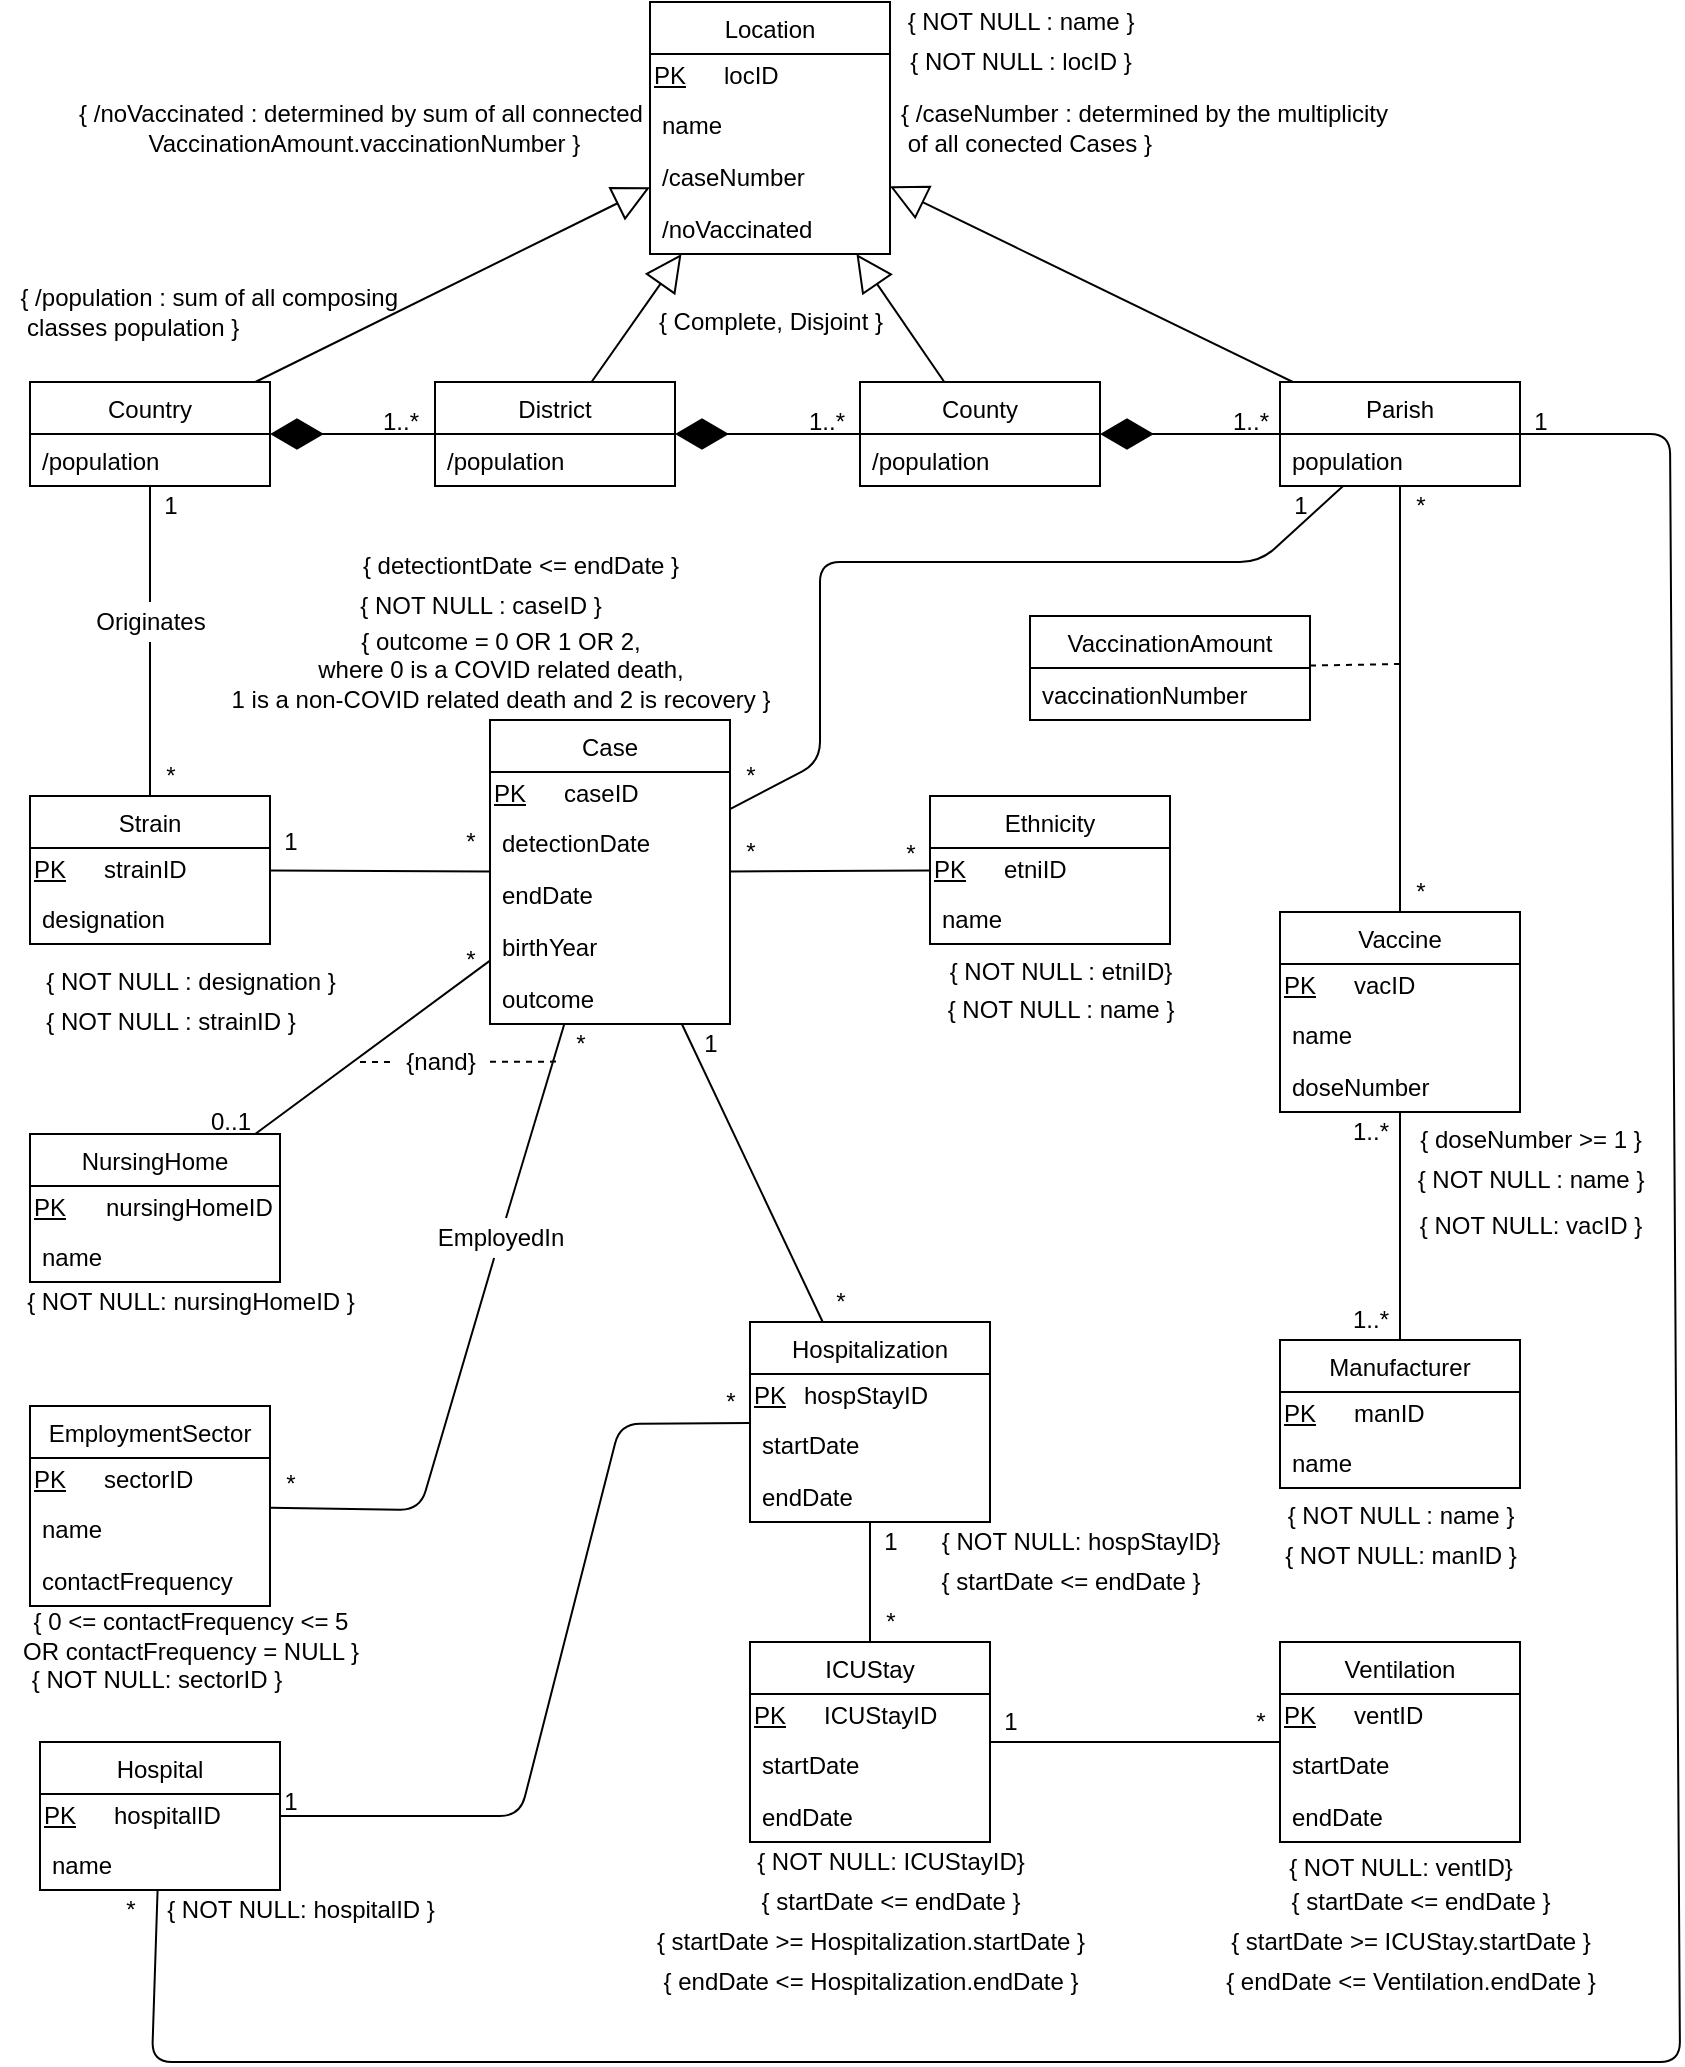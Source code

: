 <mxfile version="14.4.3" type="device"><diagram id="ArE_hG6OcxiL6eBVc3Qq" name="Page-1"><mxGraphModel dx="1278" dy="616" grid="1" gridSize="10" guides="1" tooltips="1" connect="1" arrows="1" fold="1" page="1" pageScale="1" pageWidth="850" pageHeight="1100" math="0" shadow="0"><root><mxCell id="0"/><mxCell id="1" parent="0"/><mxCell id="haIrwEQvAD5BHS1R-j0J-1" value="Country" style="swimlane;fontStyle=0;childLayout=stackLayout;horizontal=1;startSize=26;fillColor=none;horizontalStack=0;resizeParent=1;resizeParentMax=0;resizeLast=0;collapsible=1;marginBottom=0;" parent="1" vertex="1"><mxGeometry x="15" y="190" width="120" height="52" as="geometry"/></mxCell><mxCell id="Z5HH56lfAHXw-fmE1XDh-21" value="/population" style="text;strokeColor=none;fillColor=none;align=left;verticalAlign=top;spacingLeft=4;spacingRight=4;overflow=hidden;rotatable=0;points=[[0,0.5],[1,0.5]];portConstraint=eastwest;" parent="haIrwEQvAD5BHS1R-j0J-1" vertex="1"><mxGeometry y="26" width="120" height="26" as="geometry"/></mxCell><mxCell id="haIrwEQvAD5BHS1R-j0J-6" value="District" style="swimlane;fontStyle=0;childLayout=stackLayout;horizontal=1;startSize=26;fillColor=none;horizontalStack=0;resizeParent=1;resizeParentMax=0;resizeLast=0;collapsible=1;marginBottom=0;" parent="1" vertex="1"><mxGeometry x="217.5" y="190" width="120" height="52" as="geometry"/></mxCell><mxCell id="Z5HH56lfAHXw-fmE1XDh-94" value="/population" style="text;strokeColor=none;fillColor=none;align=left;verticalAlign=top;spacingLeft=4;spacingRight=4;overflow=hidden;rotatable=0;points=[[0,0.5],[1,0.5]];portConstraint=eastwest;" parent="haIrwEQvAD5BHS1R-j0J-6" vertex="1"><mxGeometry y="26" width="120" height="26" as="geometry"/></mxCell><mxCell id="haIrwEQvAD5BHS1R-j0J-10" value="County" style="swimlane;fontStyle=0;childLayout=stackLayout;horizontal=1;startSize=26;fillColor=none;horizontalStack=0;resizeParent=1;resizeParentMax=0;resizeLast=0;collapsible=1;marginBottom=0;" parent="1" vertex="1"><mxGeometry x="430" y="190" width="120" height="52" as="geometry"/></mxCell><mxCell id="Z5HH56lfAHXw-fmE1XDh-95" value="/population" style="text;strokeColor=none;fillColor=none;align=left;verticalAlign=top;spacingLeft=4;spacingRight=4;overflow=hidden;rotatable=0;points=[[0,0.5],[1,0.5]];portConstraint=eastwest;" parent="haIrwEQvAD5BHS1R-j0J-10" vertex="1"><mxGeometry y="26" width="120" height="26" as="geometry"/></mxCell><mxCell id="haIrwEQvAD5BHS1R-j0J-19" value="Parish" style="swimlane;fontStyle=0;childLayout=stackLayout;horizontal=1;startSize=26;fillColor=none;horizontalStack=0;resizeParent=1;resizeParentMax=0;resizeLast=0;collapsible=1;marginBottom=0;" parent="1" vertex="1"><mxGeometry x="640" y="190" width="120" height="52" as="geometry"/></mxCell><mxCell id="Z5HH56lfAHXw-fmE1XDh-96" value="population" style="text;strokeColor=none;fillColor=none;align=left;verticalAlign=top;spacingLeft=4;spacingRight=4;overflow=hidden;rotatable=0;points=[[0,0.5],[1,0.5]];portConstraint=eastwest;" parent="haIrwEQvAD5BHS1R-j0J-19" vertex="1"><mxGeometry y="26" width="120" height="26" as="geometry"/></mxCell><mxCell id="haIrwEQvAD5BHS1R-j0J-24" value="Case" style="swimlane;fontStyle=0;childLayout=stackLayout;horizontal=1;startSize=26;fillColor=none;horizontalStack=0;resizeParent=1;resizeParentMax=0;resizeLast=0;collapsible=1;marginBottom=0;" parent="1" vertex="1"><mxGeometry x="245" y="359" width="120" height="152" as="geometry"/></mxCell><mxCell id="flyogRt5hVjJlXZQ-3wZ-6" value="" style="shape=table;html=1;whiteSpace=wrap;startSize=0;container=1;collapsible=0;childLayout=tableLayout;arcSize=12;strokeColor=none;fillColor=none;" parent="haIrwEQvAD5BHS1R-j0J-24" vertex="1"><mxGeometry y="26" width="120" height="22" as="geometry"/></mxCell><mxCell id="flyogRt5hVjJlXZQ-3wZ-7" value="" style="shape=partialRectangle;html=1;whiteSpace=wrap;collapsible=0;dropTarget=0;pointerEvents=0;fillColor=none;top=0;left=0;bottom=0;right=0;points=[[0,0.5],[1,0.5]];portConstraint=eastwest;" parent="flyogRt5hVjJlXZQ-3wZ-6" vertex="1"><mxGeometry width="120" height="22" as="geometry"/></mxCell><mxCell id="flyogRt5hVjJlXZQ-3wZ-8" value="PK" style="shape=partialRectangle;html=1;whiteSpace=wrap;connectable=0;overflow=hidden;fillColor=none;top=0;left=0;bottom=0;right=0;fontStyle=4;labelPosition=center;verticalLabelPosition=middle;align=left;verticalAlign=middle;" parent="flyogRt5hVjJlXZQ-3wZ-7" vertex="1"><mxGeometry width="35" height="22" as="geometry"/></mxCell><mxCell id="flyogRt5hVjJlXZQ-3wZ-9" value="caseID" style="shape=partialRectangle;html=1;whiteSpace=wrap;connectable=0;overflow=hidden;fillColor=none;top=0;left=0;bottom=0;right=0;align=left;" parent="flyogRt5hVjJlXZQ-3wZ-7" vertex="1"><mxGeometry x="35" width="85" height="22" as="geometry"/></mxCell><mxCell id="d1-KubJJP377rrtbobxr-46" value="detectionDate" style="text;strokeColor=none;fillColor=none;align=left;verticalAlign=top;spacingLeft=4;spacingRight=4;overflow=hidden;rotatable=0;points=[[0,0.5],[1,0.5]];portConstraint=eastwest;" parent="haIrwEQvAD5BHS1R-j0J-24" vertex="1"><mxGeometry y="48" width="120" height="26" as="geometry"/></mxCell><mxCell id="d1-KubJJP377rrtbobxr-47" value="endDate" style="text;strokeColor=none;fillColor=none;align=left;verticalAlign=top;spacingLeft=4;spacingRight=4;overflow=hidden;rotatable=0;points=[[0,0.5],[1,0.5]];portConstraint=eastwest;" parent="haIrwEQvAD5BHS1R-j0J-24" vertex="1"><mxGeometry y="74" width="120" height="26" as="geometry"/></mxCell><mxCell id="d1-KubJJP377rrtbobxr-48" value="birthYear" style="text;strokeColor=none;fillColor=none;align=left;verticalAlign=top;spacingLeft=4;spacingRight=4;overflow=hidden;rotatable=0;points=[[0,0.5],[1,0.5]];portConstraint=eastwest;" parent="haIrwEQvAD5BHS1R-j0J-24" vertex="1"><mxGeometry y="100" width="120" height="26" as="geometry"/></mxCell><mxCell id="VV1hlr1z5pTT64Y4iUyv-1" value="outcome" style="text;strokeColor=none;fillColor=none;align=left;verticalAlign=top;spacingLeft=4;spacingRight=4;overflow=hidden;rotatable=0;points=[[0,0.5],[1,0.5]];portConstraint=eastwest;" parent="haIrwEQvAD5BHS1R-j0J-24" vertex="1"><mxGeometry y="126" width="120" height="26" as="geometry"/></mxCell><mxCell id="haIrwEQvAD5BHS1R-j0J-28" value="Vaccine" style="swimlane;fontStyle=0;childLayout=stackLayout;horizontal=1;startSize=26;fillColor=none;horizontalStack=0;resizeParent=1;resizeParentMax=0;resizeLast=0;collapsible=1;marginBottom=0;" parent="1" vertex="1"><mxGeometry x="640" y="455" width="120" height="100" as="geometry"/></mxCell><mxCell id="flyogRt5hVjJlXZQ-3wZ-22" value="" style="shape=table;html=1;whiteSpace=wrap;startSize=0;container=1;collapsible=0;childLayout=tableLayout;arcSize=12;strokeColor=none;fillColor=none;" parent="haIrwEQvAD5BHS1R-j0J-28" vertex="1"><mxGeometry y="26" width="120" height="22" as="geometry"/></mxCell><mxCell id="flyogRt5hVjJlXZQ-3wZ-23" value="" style="shape=partialRectangle;html=1;whiteSpace=wrap;collapsible=0;dropTarget=0;pointerEvents=0;fillColor=none;top=0;left=0;bottom=0;right=0;points=[[0,0.5],[1,0.5]];portConstraint=eastwest;" parent="flyogRt5hVjJlXZQ-3wZ-22" vertex="1"><mxGeometry width="120" height="22" as="geometry"/></mxCell><mxCell id="flyogRt5hVjJlXZQ-3wZ-24" value="PK" style="shape=partialRectangle;html=1;whiteSpace=wrap;connectable=0;overflow=hidden;fillColor=none;top=0;left=0;bottom=0;right=0;fontStyle=4;labelPosition=center;verticalLabelPosition=middle;align=left;verticalAlign=middle;" parent="flyogRt5hVjJlXZQ-3wZ-23" vertex="1"><mxGeometry width="35" height="22" as="geometry"/></mxCell><mxCell id="flyogRt5hVjJlXZQ-3wZ-25" value="vacID" style="shape=partialRectangle;html=1;whiteSpace=wrap;connectable=0;overflow=hidden;fillColor=none;top=0;left=0;bottom=0;right=0;align=left;" parent="flyogRt5hVjJlXZQ-3wZ-23" vertex="1"><mxGeometry x="35" width="85" height="22" as="geometry"/></mxCell><mxCell id="AAbHHUNatujZVMKrZZP0-58" value="name" style="text;strokeColor=none;fillColor=none;align=left;verticalAlign=top;spacingLeft=4;spacingRight=4;overflow=hidden;rotatable=0;points=[[0,0.5],[1,0.5]];portConstraint=eastwest;" parent="haIrwEQvAD5BHS1R-j0J-28" vertex="1"><mxGeometry y="48" width="120" height="26" as="geometry"/></mxCell><mxCell id="d1-KubJJP377rrtbobxr-63" value="doseNumber" style="text;strokeColor=none;fillColor=none;align=left;verticalAlign=top;spacingLeft=4;spacingRight=4;overflow=hidden;rotatable=0;points=[[0,0.5],[1,0.5]];portConstraint=eastwest;" parent="haIrwEQvAD5BHS1R-j0J-28" vertex="1"><mxGeometry y="74" width="120" height="26" as="geometry"/></mxCell><mxCell id="haIrwEQvAD5BHS1R-j0J-33" value="" style="endArrow=none;html=1;" parent="1" source="haIrwEQvAD5BHS1R-j0J-28" target="haIrwEQvAD5BHS1R-j0J-19" edge="1"><mxGeometry width="50" height="50" relative="1" as="geometry"><mxPoint x="750" y="350" as="sourcePoint"/><mxPoint x="330" y="350" as="targetPoint"/></mxGeometry></mxCell><mxCell id="haIrwEQvAD5BHS1R-j0J-35" value="Strain" style="swimlane;fontStyle=0;childLayout=stackLayout;horizontal=1;startSize=26;fillColor=none;horizontalStack=0;resizeParent=1;resizeParentMax=0;resizeLast=0;collapsible=1;marginBottom=0;" parent="1" vertex="1"><mxGeometry x="15" y="397" width="120" height="74" as="geometry"/></mxCell><mxCell id="flyogRt5hVjJlXZQ-3wZ-10" value="" style="shape=table;html=1;whiteSpace=wrap;startSize=0;container=1;collapsible=0;childLayout=tableLayout;arcSize=12;strokeColor=none;fillColor=none;" parent="haIrwEQvAD5BHS1R-j0J-35" vertex="1"><mxGeometry y="26" width="120" height="22" as="geometry"/></mxCell><mxCell id="flyogRt5hVjJlXZQ-3wZ-11" value="" style="shape=partialRectangle;html=1;whiteSpace=wrap;collapsible=0;dropTarget=0;pointerEvents=0;fillColor=none;top=0;left=0;bottom=0;right=0;points=[[0,0.5],[1,0.5]];portConstraint=eastwest;" parent="flyogRt5hVjJlXZQ-3wZ-10" vertex="1"><mxGeometry width="120" height="22" as="geometry"/></mxCell><mxCell id="flyogRt5hVjJlXZQ-3wZ-12" value="PK" style="shape=partialRectangle;html=1;whiteSpace=wrap;connectable=0;overflow=hidden;fillColor=none;top=0;left=0;bottom=0;right=0;fontStyle=4;labelPosition=center;verticalLabelPosition=middle;align=left;verticalAlign=middle;" parent="flyogRt5hVjJlXZQ-3wZ-11" vertex="1"><mxGeometry width="35" height="22" as="geometry"/></mxCell><mxCell id="flyogRt5hVjJlXZQ-3wZ-13" value="strainID" style="shape=partialRectangle;html=1;whiteSpace=wrap;connectable=0;overflow=hidden;fillColor=none;top=0;left=0;bottom=0;right=0;align=left;" parent="flyogRt5hVjJlXZQ-3wZ-11" vertex="1"><mxGeometry x="35" width="85" height="22" as="geometry"/></mxCell><mxCell id="d1-KubJJP377rrtbobxr-49" value="designation" style="text;strokeColor=none;fillColor=none;align=left;verticalAlign=top;spacingLeft=4;spacingRight=4;overflow=hidden;rotatable=0;points=[[0,0.5],[1,0.5]];portConstraint=eastwest;" parent="haIrwEQvAD5BHS1R-j0J-35" vertex="1"><mxGeometry y="48" width="120" height="26" as="geometry"/></mxCell><mxCell id="haIrwEQvAD5BHS1R-j0J-41" value="EmploymentSector" style="swimlane;fontStyle=0;childLayout=stackLayout;horizontal=1;startSize=26;fillColor=none;horizontalStack=0;resizeParent=1;resizeParentMax=0;resizeLast=0;collapsible=1;marginBottom=0;" parent="1" vertex="1"><mxGeometry x="15" y="702" width="120" height="100" as="geometry"/></mxCell><mxCell id="flyogRt5hVjJlXZQ-3wZ-42" value="" style="shape=table;html=1;whiteSpace=wrap;startSize=0;container=1;collapsible=0;childLayout=tableLayout;arcSize=12;strokeColor=none;fillColor=none;" parent="haIrwEQvAD5BHS1R-j0J-41" vertex="1"><mxGeometry y="26" width="120" height="22" as="geometry"/></mxCell><mxCell id="flyogRt5hVjJlXZQ-3wZ-43" value="" style="shape=partialRectangle;html=1;whiteSpace=wrap;collapsible=0;dropTarget=0;pointerEvents=0;fillColor=none;top=0;left=0;bottom=0;right=0;points=[[0,0.5],[1,0.5]];portConstraint=eastwest;" parent="flyogRt5hVjJlXZQ-3wZ-42" vertex="1"><mxGeometry width="120" height="22" as="geometry"/></mxCell><mxCell id="flyogRt5hVjJlXZQ-3wZ-44" value="PK" style="shape=partialRectangle;html=1;whiteSpace=wrap;connectable=0;overflow=hidden;fillColor=none;top=0;left=0;bottom=0;right=0;fontStyle=4;labelPosition=center;verticalLabelPosition=middle;align=left;verticalAlign=middle;" parent="flyogRt5hVjJlXZQ-3wZ-43" vertex="1"><mxGeometry width="35" height="22" as="geometry"/></mxCell><mxCell id="flyogRt5hVjJlXZQ-3wZ-45" value="sectorID" style="shape=partialRectangle;html=1;whiteSpace=wrap;connectable=0;overflow=hidden;fillColor=none;top=0;left=0;bottom=0;right=0;align=left;" parent="flyogRt5hVjJlXZQ-3wZ-43" vertex="1"><mxGeometry x="35" width="85" height="22" as="geometry"/></mxCell><mxCell id="haIrwEQvAD5BHS1R-j0J-42" value="name" style="text;strokeColor=none;fillColor=none;align=left;verticalAlign=top;spacingLeft=4;spacingRight=4;overflow=hidden;rotatable=0;points=[[0,0.5],[1,0.5]];portConstraint=eastwest;" parent="haIrwEQvAD5BHS1R-j0J-41" vertex="1"><mxGeometry y="48" width="120" height="26" as="geometry"/></mxCell><mxCell id="Z5HH56lfAHXw-fmE1XDh-40" value="contactFrequency" style="text;strokeColor=none;fillColor=none;align=left;verticalAlign=top;spacingLeft=4;spacingRight=4;overflow=hidden;rotatable=0;points=[[0,0.5],[1,0.5]];portConstraint=eastwest;" parent="haIrwEQvAD5BHS1R-j0J-41" vertex="1"><mxGeometry y="74" width="120" height="26" as="geometry"/></mxCell><mxCell id="haIrwEQvAD5BHS1R-j0J-51" value="Ethnicity" style="swimlane;fontStyle=0;childLayout=stackLayout;horizontal=1;startSize=26;fillColor=none;horizontalStack=0;resizeParent=1;resizeParentMax=0;resizeLast=0;collapsible=1;marginBottom=0;" parent="1" vertex="1"><mxGeometry x="465" y="397" width="120" height="74" as="geometry"/></mxCell><mxCell id="flyogRt5hVjJlXZQ-3wZ-18" value="" style="shape=table;html=1;whiteSpace=wrap;startSize=0;container=1;collapsible=0;childLayout=tableLayout;arcSize=12;strokeColor=none;fillColor=none;" parent="haIrwEQvAD5BHS1R-j0J-51" vertex="1"><mxGeometry y="26" width="120" height="22" as="geometry"/></mxCell><mxCell id="flyogRt5hVjJlXZQ-3wZ-19" value="" style="shape=partialRectangle;html=1;whiteSpace=wrap;collapsible=0;dropTarget=0;pointerEvents=0;fillColor=none;top=0;left=0;bottom=0;right=0;points=[[0,0.5],[1,0.5]];portConstraint=eastwest;" parent="flyogRt5hVjJlXZQ-3wZ-18" vertex="1"><mxGeometry width="120" height="22" as="geometry"/></mxCell><mxCell id="flyogRt5hVjJlXZQ-3wZ-20" value="PK" style="shape=partialRectangle;html=1;whiteSpace=wrap;connectable=0;overflow=hidden;fillColor=none;top=0;left=0;bottom=0;right=0;fontStyle=4;labelPosition=center;verticalLabelPosition=middle;align=left;verticalAlign=middle;" parent="flyogRt5hVjJlXZQ-3wZ-19" vertex="1"><mxGeometry width="35" height="22" as="geometry"/></mxCell><mxCell id="flyogRt5hVjJlXZQ-3wZ-21" value="etniID" style="shape=partialRectangle;html=1;whiteSpace=wrap;connectable=0;overflow=hidden;fillColor=none;top=0;left=0;bottom=0;right=0;align=left;" parent="flyogRt5hVjJlXZQ-3wZ-19" vertex="1"><mxGeometry x="35" width="85" height="22" as="geometry"/></mxCell><mxCell id="AAbHHUNatujZVMKrZZP0-54" value="name" style="text;strokeColor=none;fillColor=none;align=left;verticalAlign=top;spacingLeft=4;spacingRight=4;overflow=hidden;rotatable=0;points=[[0,0.5],[1,0.5]];portConstraint=eastwest;" parent="haIrwEQvAD5BHS1R-j0J-51" vertex="1"><mxGeometry y="48" width="120" height="26" as="geometry"/></mxCell><mxCell id="haIrwEQvAD5BHS1R-j0J-62" value="1..*" style="text;html=1;align=center;verticalAlign=middle;resizable=0;points=[];autosize=1;" parent="1" vertex="1"><mxGeometry x="185" y="200" width="30" height="20" as="geometry"/></mxCell><mxCell id="haIrwEQvAD5BHS1R-j0J-64" value="1..*" style="text;html=1;align=center;verticalAlign=middle;resizable=0;points=[];autosize=1;" parent="1" vertex="1"><mxGeometry x="397.5" y="200" width="30" height="20" as="geometry"/></mxCell><mxCell id="haIrwEQvAD5BHS1R-j0J-66" value="1..*" style="text;html=1;align=center;verticalAlign=middle;resizable=0;points=[];autosize=1;" parent="1" vertex="1"><mxGeometry x="610" y="200" width="30" height="20" as="geometry"/></mxCell><mxCell id="haIrwEQvAD5BHS1R-j0J-78" value="1..*" style="text;html=1;align=center;verticalAlign=middle;resizable=0;points=[];autosize=1;" parent="1" vertex="1"><mxGeometry x="670" y="555" width="30" height="20" as="geometry"/></mxCell><mxCell id="Z5HH56lfAHXw-fmE1XDh-14" value="" style="endArrow=none;html=1;" parent="1" source="Z5HH56lfAHXw-fmE1XDh-57" target="haIrwEQvAD5BHS1R-j0J-35" edge="1"><mxGeometry width="50" height="50" relative="1" as="geometry"><mxPoint x="525" y="470" as="sourcePoint"/><mxPoint x="575" y="420" as="targetPoint"/></mxGeometry></mxCell><mxCell id="Z5HH56lfAHXw-fmE1XDh-19" value="Location" style="swimlane;fontStyle=0;childLayout=stackLayout;horizontal=1;startSize=26;fillColor=none;horizontalStack=0;resizeParent=1;resizeParentMax=0;resizeLast=0;collapsible=1;marginBottom=0;" parent="1" vertex="1"><mxGeometry x="325" width="120" height="126" as="geometry"/></mxCell><mxCell id="flyogRt5hVjJlXZQ-3wZ-2" value="" style="shape=table;html=1;whiteSpace=wrap;startSize=0;container=1;collapsible=0;childLayout=tableLayout;arcSize=12;strokeColor=none;fillColor=none;" parent="Z5HH56lfAHXw-fmE1XDh-19" vertex="1"><mxGeometry y="26" width="120" height="22" as="geometry"/></mxCell><mxCell id="flyogRt5hVjJlXZQ-3wZ-3" value="" style="shape=partialRectangle;html=1;whiteSpace=wrap;collapsible=0;dropTarget=0;pointerEvents=0;fillColor=none;top=0;left=0;bottom=0;right=0;points=[[0,0.5],[1,0.5]];portConstraint=eastwest;" parent="flyogRt5hVjJlXZQ-3wZ-2" vertex="1"><mxGeometry width="120" height="22" as="geometry"/></mxCell><mxCell id="flyogRt5hVjJlXZQ-3wZ-4" value="PK" style="shape=partialRectangle;html=1;whiteSpace=wrap;connectable=0;overflow=hidden;fillColor=none;top=0;left=0;bottom=0;right=0;fontStyle=4;labelPosition=center;verticalLabelPosition=middle;align=left;verticalAlign=middle;" parent="flyogRt5hVjJlXZQ-3wZ-3" vertex="1"><mxGeometry width="35" height="22" as="geometry"/></mxCell><mxCell id="flyogRt5hVjJlXZQ-3wZ-5" value="locID" style="shape=partialRectangle;html=1;whiteSpace=wrap;connectable=0;overflow=hidden;fillColor=none;top=0;left=0;bottom=0;right=0;align=left;" parent="flyogRt5hVjJlXZQ-3wZ-3" vertex="1"><mxGeometry x="35" width="85" height="22" as="geometry"/></mxCell><mxCell id="d1-KubJJP377rrtbobxr-52" value="name" style="text;strokeColor=none;fillColor=none;align=left;verticalAlign=top;spacingLeft=4;spacingRight=4;overflow=hidden;rotatable=0;points=[[0,0.5],[1,0.5]];portConstraint=eastwest;" parent="Z5HH56lfAHXw-fmE1XDh-19" vertex="1"><mxGeometry y="48" width="120" height="26" as="geometry"/></mxCell><mxCell id="Z5HH56lfAHXw-fmE1XDh-22" value="/caseNumber" style="text;strokeColor=none;fillColor=none;align=left;verticalAlign=top;spacingLeft=4;spacingRight=4;overflow=hidden;rotatable=0;points=[[0,0.5],[1,0.5]];portConstraint=eastwest;" parent="Z5HH56lfAHXw-fmE1XDh-19" vertex="1"><mxGeometry y="74" width="120" height="26" as="geometry"/></mxCell><mxCell id="Z5HH56lfAHXw-fmE1XDh-23" value="/noVaccinated" style="text;strokeColor=none;fillColor=none;align=left;verticalAlign=top;spacingLeft=4;spacingRight=4;overflow=hidden;rotatable=0;points=[[0,0.5],[1,0.5]];portConstraint=eastwest;" parent="Z5HH56lfAHXw-fmE1XDh-19" vertex="1"><mxGeometry y="100" width="120" height="26" as="geometry"/></mxCell><mxCell id="Z5HH56lfAHXw-fmE1XDh-32" value="Manufacturer" style="swimlane;fontStyle=0;childLayout=stackLayout;horizontal=1;startSize=26;fillColor=none;horizontalStack=0;resizeParent=1;resizeParentMax=0;resizeLast=0;collapsible=1;marginBottom=0;" parent="1" vertex="1"><mxGeometry x="640" y="669" width="120" height="74" as="geometry"/></mxCell><mxCell id="flyogRt5hVjJlXZQ-3wZ-26" value="" style="shape=table;html=1;whiteSpace=wrap;startSize=0;container=1;collapsible=0;childLayout=tableLayout;arcSize=12;strokeColor=none;fillColor=none;" parent="Z5HH56lfAHXw-fmE1XDh-32" vertex="1"><mxGeometry y="26" width="120" height="22" as="geometry"/></mxCell><mxCell id="flyogRt5hVjJlXZQ-3wZ-27" value="" style="shape=partialRectangle;html=1;whiteSpace=wrap;collapsible=0;dropTarget=0;pointerEvents=0;fillColor=none;top=0;left=0;bottom=0;right=0;points=[[0,0.5],[1,0.5]];portConstraint=eastwest;" parent="flyogRt5hVjJlXZQ-3wZ-26" vertex="1"><mxGeometry width="120" height="22" as="geometry"/></mxCell><mxCell id="flyogRt5hVjJlXZQ-3wZ-28" value="PK" style="shape=partialRectangle;html=1;whiteSpace=wrap;connectable=0;overflow=hidden;fillColor=none;top=0;left=0;bottom=0;right=0;fontStyle=4;labelPosition=center;verticalLabelPosition=middle;align=left;verticalAlign=middle;" parent="flyogRt5hVjJlXZQ-3wZ-27" vertex="1"><mxGeometry width="35" height="22" as="geometry"/></mxCell><mxCell id="flyogRt5hVjJlXZQ-3wZ-29" value="manID" style="shape=partialRectangle;html=1;whiteSpace=wrap;connectable=0;overflow=hidden;fillColor=none;top=0;left=0;bottom=0;right=0;align=left;" parent="flyogRt5hVjJlXZQ-3wZ-27" vertex="1"><mxGeometry x="35" width="85" height="22" as="geometry"/></mxCell><mxCell id="AAbHHUNatujZVMKrZZP0-59" value="name" style="text;strokeColor=none;fillColor=none;align=left;verticalAlign=top;spacingLeft=4;spacingRight=4;overflow=hidden;rotatable=0;points=[[0,0.5],[1,0.5]];portConstraint=eastwest;" parent="Z5HH56lfAHXw-fmE1XDh-32" vertex="1"><mxGeometry y="48" width="120" height="26" as="geometry"/></mxCell><mxCell id="Z5HH56lfAHXw-fmE1XDh-36" value="" style="endArrow=none;html=1;" parent="1" source="Z5HH56lfAHXw-fmE1XDh-32" target="haIrwEQvAD5BHS1R-j0J-28" edge="1"><mxGeometry width="50" height="50" relative="1" as="geometry"><mxPoint x="430" y="751" as="sourcePoint"/><mxPoint x="480" y="701" as="targetPoint"/></mxGeometry></mxCell><mxCell id="Z5HH56lfAHXw-fmE1XDh-37" value="*" style="text;html=1;align=center;verticalAlign=middle;resizable=0;points=[];autosize=1;" parent="1" vertex="1"><mxGeometry x="135" y="731" width="20" height="20" as="geometry"/></mxCell><mxCell id="Z5HH56lfAHXw-fmE1XDh-38" value="1..*" style="text;html=1;align=center;verticalAlign=middle;resizable=0;points=[];autosize=1;" parent="1" vertex="1"><mxGeometry x="670" y="649" width="30" height="20" as="geometry"/></mxCell><mxCell id="Z5HH56lfAHXw-fmE1XDh-46" value="" style="endArrow=diamondThin;endFill=1;endSize=24;html=1;" parent="1" source="haIrwEQvAD5BHS1R-j0J-6" target="haIrwEQvAD5BHS1R-j0J-1" edge="1"><mxGeometry width="160" relative="1" as="geometry"><mxPoint x="630" y="350" as="sourcePoint"/><mxPoint x="790" y="350" as="targetPoint"/></mxGeometry></mxCell><mxCell id="Z5HH56lfAHXw-fmE1XDh-47" value="" style="endArrow=diamondThin;endFill=1;endSize=24;html=1;" parent="1" source="haIrwEQvAD5BHS1R-j0J-10" target="haIrwEQvAD5BHS1R-j0J-6" edge="1"><mxGeometry width="160" relative="1" as="geometry"><mxPoint x="630" y="350" as="sourcePoint"/><mxPoint x="790" y="350" as="targetPoint"/></mxGeometry></mxCell><mxCell id="Z5HH56lfAHXw-fmE1XDh-48" value="" style="endArrow=diamondThin;endFill=1;endSize=24;html=1;" parent="1" source="haIrwEQvAD5BHS1R-j0J-19" target="haIrwEQvAD5BHS1R-j0J-10" edge="1"><mxGeometry width="160" relative="1" as="geometry"><mxPoint x="630" y="350" as="sourcePoint"/><mxPoint x="790" y="350" as="targetPoint"/></mxGeometry></mxCell><mxCell id="Z5HH56lfAHXw-fmE1XDh-51" value="" style="endArrow=block;endSize=16;endFill=0;html=1;" parent="1" source="haIrwEQvAD5BHS1R-j0J-10" target="Z5HH56lfAHXw-fmE1XDh-19" edge="1"><mxGeometry width="160" relative="1" as="geometry"><mxPoint x="630" y="350" as="sourcePoint"/><mxPoint x="790" y="350" as="targetPoint"/></mxGeometry></mxCell><mxCell id="Z5HH56lfAHXw-fmE1XDh-52" value="" style="endArrow=block;endSize=16;endFill=0;html=1;" parent="1" source="haIrwEQvAD5BHS1R-j0J-19" target="Z5HH56lfAHXw-fmE1XDh-19" edge="1"><mxGeometry width="160" relative="1" as="geometry"><mxPoint x="630" y="350" as="sourcePoint"/><mxPoint x="790" y="350" as="targetPoint"/></mxGeometry></mxCell><mxCell id="Z5HH56lfAHXw-fmE1XDh-53" value="" style="endArrow=block;endSize=16;endFill=0;html=1;" parent="1" source="haIrwEQvAD5BHS1R-j0J-6" target="Z5HH56lfAHXw-fmE1XDh-19" edge="1"><mxGeometry width="160" relative="1" as="geometry"><mxPoint x="630" y="350" as="sourcePoint"/><mxPoint x="790" y="350" as="targetPoint"/></mxGeometry></mxCell><mxCell id="Z5HH56lfAHXw-fmE1XDh-54" value="1" style="text;html=1;align=center;verticalAlign=middle;resizable=0;points=[];autosize=1;" parent="1" vertex="1"><mxGeometry x="75" y="242" width="20" height="20" as="geometry"/></mxCell><mxCell id="Z5HH56lfAHXw-fmE1XDh-55" value="*" style="text;html=1;align=center;verticalAlign=middle;resizable=0;points=[];autosize=1;" parent="1" vertex="1"><mxGeometry x="75" y="377" width="20" height="20" as="geometry"/></mxCell><mxCell id="Z5HH56lfAHXw-fmE1XDh-57" value="Originates" style="text;html=1;align=center;verticalAlign=middle;resizable=0;points=[];autosize=1;" parent="1" vertex="1"><mxGeometry x="40" y="300" width="70" height="20" as="geometry"/></mxCell><mxCell id="Z5HH56lfAHXw-fmE1XDh-58" value="" style="endArrow=none;html=1;" parent="1" source="haIrwEQvAD5BHS1R-j0J-1" target="Z5HH56lfAHXw-fmE1XDh-57" edge="1"><mxGeometry width="50" height="50" relative="1" as="geometry"><mxPoint x="75" y="242" as="sourcePoint"/><mxPoint x="75" y="458" as="targetPoint"/></mxGeometry></mxCell><mxCell id="Z5HH56lfAHXw-fmE1XDh-65" value="" style="endArrow=none;html=1;" parent="1" source="haIrwEQvAD5BHS1R-j0J-35" target="haIrwEQvAD5BHS1R-j0J-24" edge="1"><mxGeometry width="50" height="50" relative="1" as="geometry"><mxPoint x="460" y="619" as="sourcePoint"/><mxPoint x="510" y="569" as="targetPoint"/></mxGeometry></mxCell><mxCell id="Z5HH56lfAHXw-fmE1XDh-66" value="1" style="text;html=1;align=center;verticalAlign=middle;resizable=0;points=[];autosize=1;" parent="1" vertex="1"><mxGeometry x="135" y="410" width="20" height="20" as="geometry"/></mxCell><mxCell id="Z5HH56lfAHXw-fmE1XDh-67" value="*" style="text;html=1;align=center;verticalAlign=middle;resizable=0;points=[];autosize=1;" parent="1" vertex="1"><mxGeometry x="225" y="410" width="20" height="20" as="geometry"/></mxCell><mxCell id="Z5HH56lfAHXw-fmE1XDh-69" value="*" style="text;html=1;align=center;verticalAlign=middle;resizable=0;points=[];autosize=1;" parent="1" vertex="1"><mxGeometry x="700" y="435" width="20" height="20" as="geometry"/></mxCell><mxCell id="Z5HH56lfAHXw-fmE1XDh-70" value="" style="endArrow=none;html=1;" parent="1" source="haIrwEQvAD5BHS1R-j0J-24" target="haIrwEQvAD5BHS1R-j0J-19" edge="1"><mxGeometry width="50" height="50" relative="1" as="geometry"><mxPoint x="370" y="470" as="sourcePoint"/><mxPoint x="570" y="310" as="targetPoint"/><Array as="points"><mxPoint x="410" y="380"/><mxPoint x="410" y="280"/><mxPoint x="630" y="280"/></Array></mxGeometry></mxCell><mxCell id="Z5HH56lfAHXw-fmE1XDh-71" value="*" style="text;html=1;align=center;verticalAlign=middle;resizable=0;points=[];autosize=1;" parent="1" vertex="1"><mxGeometry x="365" y="377" width="20" height="20" as="geometry"/></mxCell><mxCell id="Z5HH56lfAHXw-fmE1XDh-72" value="1" style="text;html=1;align=center;verticalAlign=middle;resizable=0;points=[];autosize=1;" parent="1" vertex="1"><mxGeometry x="640" y="242" width="20" height="20" as="geometry"/></mxCell><mxCell id="Z5HH56lfAHXw-fmE1XDh-73" value="" style="endArrow=none;html=1;" parent="1" source="Z5HH56lfAHXw-fmE1XDh-103" target="haIrwEQvAD5BHS1R-j0J-24" edge="1"><mxGeometry width="50" height="50" relative="1" as="geometry"><mxPoint x="300" y="540" as="sourcePoint"/><mxPoint x="350" y="490" as="targetPoint"/><Array as="points"/></mxGeometry></mxCell><mxCell id="Z5HH56lfAHXw-fmE1XDh-74" value="*" style="text;html=1;align=center;verticalAlign=middle;resizable=0;points=[];autosize=1;" parent="1" vertex="1"><mxGeometry x="280" y="511" width="20" height="20" as="geometry"/></mxCell><mxCell id="Z5HH56lfAHXw-fmE1XDh-76" value="*" style="text;html=1;align=center;verticalAlign=middle;resizable=0;points=[];autosize=1;" parent="1" vertex="1"><mxGeometry x="410" y="640" width="20" height="20" as="geometry"/></mxCell><mxCell id="Z5HH56lfAHXw-fmE1XDh-78" value="1" style="text;html=1;align=center;verticalAlign=middle;resizable=0;points=[];autosize=1;" parent="1" vertex="1"><mxGeometry x="345" y="511" width="20" height="20" as="geometry"/></mxCell><mxCell id="Z5HH56lfAHXw-fmE1XDh-79" value="Hospitalization" style="swimlane;fontStyle=0;childLayout=stackLayout;horizontal=1;startSize=26;fillColor=none;horizontalStack=0;resizeParent=1;resizeParentMax=0;resizeLast=0;collapsible=1;marginBottom=0;" parent="1" vertex="1"><mxGeometry x="375" y="660" width="120" height="100" as="geometry"/></mxCell><mxCell id="flyogRt5hVjJlXZQ-3wZ-34" value="" style="shape=table;html=1;whiteSpace=wrap;startSize=0;container=1;collapsible=0;childLayout=tableLayout;arcSize=12;strokeColor=none;fillColor=none;" parent="Z5HH56lfAHXw-fmE1XDh-79" vertex="1"><mxGeometry y="26" width="120" height="22" as="geometry"/></mxCell><mxCell id="flyogRt5hVjJlXZQ-3wZ-35" value="" style="shape=partialRectangle;html=1;whiteSpace=wrap;collapsible=0;dropTarget=0;pointerEvents=0;fillColor=none;top=0;left=0;bottom=0;right=0;points=[[0,0.5],[1,0.5]];portConstraint=eastwest;" parent="flyogRt5hVjJlXZQ-3wZ-34" vertex="1"><mxGeometry width="120" height="22" as="geometry"/></mxCell><mxCell id="flyogRt5hVjJlXZQ-3wZ-36" value="PK" style="shape=partialRectangle;html=1;whiteSpace=wrap;connectable=0;overflow=hidden;fillColor=none;top=0;left=0;bottom=0;right=0;fontStyle=4;labelPosition=center;verticalLabelPosition=middle;align=left;verticalAlign=middle;" parent="flyogRt5hVjJlXZQ-3wZ-35" vertex="1"><mxGeometry width="25" height="22" as="geometry"/></mxCell><mxCell id="flyogRt5hVjJlXZQ-3wZ-37" value="hospStayID" style="shape=partialRectangle;html=1;whiteSpace=wrap;connectable=0;overflow=hidden;fillColor=none;top=0;left=0;bottom=0;right=0;align=left;" parent="flyogRt5hVjJlXZQ-3wZ-35" vertex="1"><mxGeometry x="25" width="95" height="22" as="geometry"/></mxCell><mxCell id="AAbHHUNatujZVMKrZZP0-57" value="startDate" style="text;strokeColor=none;fillColor=none;align=left;verticalAlign=top;spacingLeft=4;spacingRight=4;overflow=hidden;rotatable=0;points=[[0,0.5],[1,0.5]];portConstraint=eastwest;" parent="Z5HH56lfAHXw-fmE1XDh-79" vertex="1"><mxGeometry y="48" width="120" height="26" as="geometry"/></mxCell><mxCell id="d1-KubJJP377rrtbobxr-24" value="endDate" style="text;strokeColor=none;fillColor=none;align=left;verticalAlign=top;spacingLeft=4;spacingRight=4;overflow=hidden;rotatable=0;points=[[0,0.5],[1,0.5]];portConstraint=eastwest;" parent="Z5HH56lfAHXw-fmE1XDh-79" vertex="1"><mxGeometry y="74" width="120" height="26" as="geometry"/></mxCell><mxCell id="Z5HH56lfAHXw-fmE1XDh-83" value="VaccinationAmount" style="swimlane;fontStyle=0;childLayout=stackLayout;horizontal=1;startSize=26;fillColor=none;horizontalStack=0;resizeParent=1;resizeParentMax=0;resizeLast=0;collapsible=1;marginBottom=0;" parent="1" vertex="1"><mxGeometry x="515" y="307" width="140" height="52" as="geometry"/></mxCell><mxCell id="Z5HH56lfAHXw-fmE1XDh-84" value="vaccinationNumber" style="text;strokeColor=none;fillColor=none;align=left;verticalAlign=top;spacingLeft=4;spacingRight=4;overflow=hidden;rotatable=0;points=[[0,0.5],[1,0.5]];portConstraint=eastwest;" parent="Z5HH56lfAHXw-fmE1XDh-83" vertex="1"><mxGeometry y="26" width="140" height="26" as="geometry"/></mxCell><mxCell id="Z5HH56lfAHXw-fmE1XDh-92" value="" style="endArrow=none;dashed=1;html=1;" parent="1" target="Z5HH56lfAHXw-fmE1XDh-83" edge="1"><mxGeometry width="50" height="50" relative="1" as="geometry"><mxPoint x="700" y="331" as="sourcePoint"/><mxPoint x="305" y="301" as="targetPoint"/></mxGeometry></mxCell><mxCell id="Z5HH56lfAHXw-fmE1XDh-97" value="*" style="text;html=1;align=center;verticalAlign=middle;resizable=0;points=[];autosize=1;" parent="1" vertex="1"><mxGeometry x="700" y="242" width="20" height="20" as="geometry"/></mxCell><mxCell id="Z5HH56lfAHXw-fmE1XDh-99" value="" style="endArrow=none;html=1;" parent="1" source="Z5HH56lfAHXw-fmE1XDh-79" target="haIrwEQvAD5BHS1R-j0J-24" edge="1"><mxGeometry width="50" height="50" relative="1" as="geometry"><mxPoint x="300" y="680" as="sourcePoint"/><mxPoint x="350" y="630" as="targetPoint"/></mxGeometry></mxCell><mxCell id="d1-KubJJP377rrtbobxr-1" value="{ 0 &amp;lt;= contactFrequency &amp;lt;= 5 &lt;br&gt;OR contactFrequency = NULL }" style="text;html=1;align=center;verticalAlign=middle;resizable=0;points=[];autosize=1;" parent="1" vertex="1"><mxGeometry x="5" y="802" width="180" height="30" as="geometry"/></mxCell><mxCell id="d1-KubJJP377rrtbobxr-2" value="" style="endArrow=none;html=1;" parent="1" source="haIrwEQvAD5BHS1R-j0J-51" target="haIrwEQvAD5BHS1R-j0J-24" edge="1"><mxGeometry width="50" height="50" relative="1" as="geometry"><mxPoint x="415" y="369" as="sourcePoint"/><mxPoint x="465" y="319" as="targetPoint"/></mxGeometry></mxCell><mxCell id="d1-KubJJP377rrtbobxr-10" value="{ outcome = 0 OR 1 OR 2, &lt;br&gt;where 0 is a COVID related death,&lt;br&gt;1 is a non-COVID related death and 2 is recovery }" style="text;html=1;align=center;verticalAlign=middle;resizable=0;points=[];autosize=1;" parent="1" vertex="1"><mxGeometry x="105" y="309" width="290" height="50" as="geometry"/></mxCell><mxCell id="d1-KubJJP377rrtbobxr-12" value="" style="endArrow=block;endSize=16;endFill=0;html=1;" parent="1" source="haIrwEQvAD5BHS1R-j0J-1" target="Z5HH56lfAHXw-fmE1XDh-19" edge="1"><mxGeometry width="160" relative="1" as="geometry"><mxPoint x="355" y="270" as="sourcePoint"/><mxPoint x="515" y="270" as="targetPoint"/></mxGeometry></mxCell><mxCell id="d1-KubJJP377rrtbobxr-16" value="ICUStay" style="swimlane;fontStyle=0;childLayout=stackLayout;horizontal=1;startSize=26;fillColor=none;horizontalStack=0;resizeParent=1;resizeParentMax=0;resizeLast=0;collapsible=1;marginBottom=0;" parent="1" vertex="1"><mxGeometry x="375" y="820" width="120" height="100" as="geometry"/></mxCell><mxCell id="flyogRt5hVjJlXZQ-3wZ-50" value="" style="shape=table;html=1;whiteSpace=wrap;startSize=0;container=1;collapsible=0;childLayout=tableLayout;arcSize=12;strokeColor=none;fillColor=none;" parent="d1-KubJJP377rrtbobxr-16" vertex="1"><mxGeometry y="26" width="120" height="22" as="geometry"/></mxCell><mxCell id="flyogRt5hVjJlXZQ-3wZ-51" value="" style="shape=partialRectangle;html=1;whiteSpace=wrap;collapsible=0;dropTarget=0;pointerEvents=0;fillColor=none;top=0;left=0;bottom=0;right=0;points=[[0,0.5],[1,0.5]];portConstraint=eastwest;" parent="flyogRt5hVjJlXZQ-3wZ-50" vertex="1"><mxGeometry width="120" height="22" as="geometry"/></mxCell><mxCell id="flyogRt5hVjJlXZQ-3wZ-52" value="PK" style="shape=partialRectangle;html=1;whiteSpace=wrap;connectable=0;overflow=hidden;fillColor=none;top=0;left=0;bottom=0;right=0;fontStyle=4;labelPosition=center;verticalLabelPosition=middle;align=left;verticalAlign=middle;" parent="flyogRt5hVjJlXZQ-3wZ-51" vertex="1"><mxGeometry width="35" height="22" as="geometry"/></mxCell><mxCell id="flyogRt5hVjJlXZQ-3wZ-53" value="ICUStayID" style="shape=partialRectangle;html=1;whiteSpace=wrap;connectable=0;overflow=hidden;fillColor=none;top=0;left=0;bottom=0;right=0;align=left;" parent="flyogRt5hVjJlXZQ-3wZ-51" vertex="1"><mxGeometry x="35" width="85" height="22" as="geometry"/></mxCell><mxCell id="AAbHHUNatujZVMKrZZP0-60" value="startDate" style="text;strokeColor=none;fillColor=none;align=left;verticalAlign=top;spacingLeft=4;spacingRight=4;overflow=hidden;rotatable=0;points=[[0,0.5],[1,0.5]];portConstraint=eastwest;" parent="d1-KubJJP377rrtbobxr-16" vertex="1"><mxGeometry y="48" width="120" height="26" as="geometry"/></mxCell><mxCell id="d1-KubJJP377rrtbobxr-34" value="endDate" style="text;strokeColor=none;fillColor=none;align=left;verticalAlign=top;spacingLeft=4;spacingRight=4;overflow=hidden;rotatable=0;points=[[0,0.5],[1,0.5]];portConstraint=eastwest;" parent="d1-KubJJP377rrtbobxr-16" vertex="1"><mxGeometry y="74" width="120" height="26" as="geometry"/></mxCell><mxCell id="d1-KubJJP377rrtbobxr-26" value="Ventilation" style="swimlane;fontStyle=0;childLayout=stackLayout;horizontal=1;startSize=26;fillColor=none;horizontalStack=0;resizeParent=1;resizeParentMax=0;resizeLast=0;collapsible=1;marginBottom=0;" parent="1" vertex="1"><mxGeometry x="640" y="820" width="120" height="100" as="geometry"/></mxCell><mxCell id="flyogRt5hVjJlXZQ-3wZ-54" value="" style="shape=table;html=1;whiteSpace=wrap;startSize=0;container=1;collapsible=0;childLayout=tableLayout;arcSize=12;strokeColor=none;fillColor=none;" parent="d1-KubJJP377rrtbobxr-26" vertex="1"><mxGeometry y="26" width="120" height="22" as="geometry"/></mxCell><mxCell id="flyogRt5hVjJlXZQ-3wZ-55" value="" style="shape=partialRectangle;html=1;whiteSpace=wrap;collapsible=0;dropTarget=0;pointerEvents=0;fillColor=none;top=0;left=0;bottom=0;right=0;points=[[0,0.5],[1,0.5]];portConstraint=eastwest;" parent="flyogRt5hVjJlXZQ-3wZ-54" vertex="1"><mxGeometry width="120" height="22" as="geometry"/></mxCell><mxCell id="flyogRt5hVjJlXZQ-3wZ-56" value="PK" style="shape=partialRectangle;html=1;whiteSpace=wrap;connectable=0;overflow=hidden;fillColor=none;top=0;left=0;bottom=0;right=0;fontStyle=4;labelPosition=center;verticalLabelPosition=middle;align=left;verticalAlign=middle;" parent="flyogRt5hVjJlXZQ-3wZ-55" vertex="1"><mxGeometry width="35" height="22" as="geometry"/></mxCell><mxCell id="flyogRt5hVjJlXZQ-3wZ-57" value="ventID" style="shape=partialRectangle;html=1;whiteSpace=wrap;connectable=0;overflow=hidden;fillColor=none;top=0;left=0;bottom=0;right=0;align=left;" parent="flyogRt5hVjJlXZQ-3wZ-55" vertex="1"><mxGeometry x="35" width="85" height="22" as="geometry"/></mxCell><mxCell id="d1-KubJJP377rrtbobxr-27" value="startDate" style="text;strokeColor=none;fillColor=none;align=left;verticalAlign=top;spacingLeft=4;spacingRight=4;overflow=hidden;rotatable=0;points=[[0,0.5],[1,0.5]];portConstraint=eastwest;" parent="d1-KubJJP377rrtbobxr-26" vertex="1"><mxGeometry y="48" width="120" height="26" as="geometry"/></mxCell><mxCell id="d1-KubJJP377rrtbobxr-28" value="endDate" style="text;strokeColor=none;fillColor=none;align=left;verticalAlign=top;spacingLeft=4;spacingRight=4;overflow=hidden;rotatable=0;points=[[0,0.5],[1,0.5]];portConstraint=eastwest;" parent="d1-KubJJP377rrtbobxr-26" vertex="1"><mxGeometry y="74" width="120" height="26" as="geometry"/></mxCell><mxCell id="d1-KubJJP377rrtbobxr-31" value="" style="endArrow=none;html=1;" parent="1" source="d1-KubJJP377rrtbobxr-16" target="d1-KubJJP377rrtbobxr-26" edge="1"><mxGeometry width="50" height="50" relative="1" as="geometry"><mxPoint x="598.75" y="699" as="sourcePoint"/><mxPoint x="648.75" y="649" as="targetPoint"/></mxGeometry></mxCell><mxCell id="d1-KubJJP377rrtbobxr-35" value="1" style="text;html=1;align=center;verticalAlign=middle;resizable=0;points=[];autosize=1;" parent="1" vertex="1"><mxGeometry x="435" y="760" width="20" height="20" as="geometry"/></mxCell><mxCell id="d1-KubJJP377rrtbobxr-36" value="*" style="text;html=1;align=center;verticalAlign=middle;resizable=0;points=[];autosize=1;" parent="1" vertex="1"><mxGeometry x="435" y="800" width="20" height="20" as="geometry"/></mxCell><mxCell id="d1-KubJJP377rrtbobxr-37" value="1" style="text;html=1;align=center;verticalAlign=middle;resizable=0;points=[];autosize=1;" parent="1" vertex="1"><mxGeometry x="495" y="850" width="20" height="20" as="geometry"/></mxCell><mxCell id="d1-KubJJP377rrtbobxr-38" value="*" style="text;html=1;align=center;verticalAlign=middle;resizable=0;points=[];autosize=1;" parent="1" vertex="1"><mxGeometry x="620" y="850" width="20" height="20" as="geometry"/></mxCell><mxCell id="d1-KubJJP377rrtbobxr-39" value="{ startDate &amp;lt;= endDate }" style="text;html=1;align=center;verticalAlign=middle;resizable=0;points=[];autosize=1;" parent="1" vertex="1"><mxGeometry x="465" y="780" width="140" height="20" as="geometry"/></mxCell><mxCell id="d1-KubJJP377rrtbobxr-40" value="{ startDate &amp;lt;= endDate }" style="text;html=1;align=center;verticalAlign=middle;resizable=0;points=[];autosize=1;" parent="1" vertex="1"><mxGeometry x="375" y="940" width="140" height="20" as="geometry"/></mxCell><mxCell id="d1-KubJJP377rrtbobxr-41" value="{ startDate &amp;lt;= endDate }" style="text;html=1;align=center;verticalAlign=middle;resizable=0;points=[];autosize=1;" parent="1" vertex="1"><mxGeometry x="640" y="940" width="140" height="20" as="geometry"/></mxCell><mxCell id="d1-KubJJP377rrtbobxr-43" value="&lt;div align=&quot;left&quot;&gt;{ NOT NULL : name }&lt;br&gt;&lt;/div&gt;" style="text;html=1;align=center;verticalAlign=middle;resizable=0;points=[];autosize=1;" parent="1" vertex="1"><mxGeometry x="445" width="130" height="20" as="geometry"/></mxCell><mxCell id="d1-KubJJP377rrtbobxr-45" value="&lt;div align=&quot;left&quot;&gt;{ NOT NULL : designation }&lt;br&gt;&lt;/div&gt;" style="text;html=1;align=center;verticalAlign=middle;resizable=0;points=[];autosize=1;" parent="1" vertex="1"><mxGeometry x="15" y="480" width="160" height="20" as="geometry"/></mxCell><mxCell id="d1-KubJJP377rrtbobxr-50" value="*" style="text;html=1;align=center;verticalAlign=middle;resizable=0;points=[];autosize=1;" parent="1" vertex="1"><mxGeometry x="445" y="416" width="20" height="20" as="geometry"/></mxCell><mxCell id="d1-KubJJP377rrtbobxr-51" value="*" style="text;html=1;align=center;verticalAlign=middle;resizable=0;points=[];autosize=1;" parent="1" vertex="1"><mxGeometry x="365" y="415" width="20" height="20" as="geometry"/></mxCell><mxCell id="d1-KubJJP377rrtbobxr-57" value="&lt;div align=&quot;left&quot;&gt;{ NOT NULL : locID }&lt;br&gt;&lt;/div&gt;" style="text;html=1;align=center;verticalAlign=middle;resizable=0;points=[];autosize=1;" parent="1" vertex="1"><mxGeometry x="450" y="20" width="120" height="20" as="geometry"/></mxCell><mxCell id="d1-KubJJP377rrtbobxr-59" value="&lt;div align=&quot;left&quot;&gt;{ NOT NULL : caseID }&lt;br&gt;&lt;/div&gt;" style="text;html=1;align=center;verticalAlign=middle;resizable=0;points=[];autosize=1;" parent="1" vertex="1"><mxGeometry x="175" y="292" width="130" height="20" as="geometry"/></mxCell><mxCell id="d1-KubJJP377rrtbobxr-60" value="&lt;div align=&quot;left&quot;&gt;{ NOT NULL : name }&lt;br&gt;&lt;/div&gt;" style="text;html=1;align=center;verticalAlign=middle;resizable=0;points=[];autosize=1;" parent="1" vertex="1"><mxGeometry x="700" y="579" width="130" height="20" as="geometry"/></mxCell><mxCell id="d1-KubJJP377rrtbobxr-61" value="&lt;div align=&quot;left&quot;&gt;{ NOT NULL : name }&lt;br&gt;&lt;/div&gt;" style="text;html=1;align=center;verticalAlign=middle;resizable=0;points=[];autosize=1;" parent="1" vertex="1"><mxGeometry x="635" y="747" width="130" height="20" as="geometry"/></mxCell><mxCell id="d1-KubJJP377rrtbobxr-62" value="&lt;div align=&quot;left&quot;&gt;{ NOT NULL : etniID}&lt;br&gt;&lt;/div&gt;" style="text;html=1;align=center;verticalAlign=middle;resizable=0;points=[];autosize=1;" parent="1" vertex="1"><mxGeometry x="465" y="475" width="130" height="20" as="geometry"/></mxCell><mxCell id="d1-KubJJP377rrtbobxr-65" value="{ detectiontDate &amp;lt;= endDate }" style="text;html=1;align=center;verticalAlign=middle;resizable=0;points=[];autosize=1;" parent="1" vertex="1"><mxGeometry x="175" y="272" width="170" height="20" as="geometry"/></mxCell><mxCell id="d1-KubJJP377rrtbobxr-66" value="{ doseNumber &amp;gt;= 1 }" style="text;html=1;align=center;verticalAlign=middle;resizable=0;points=[];autosize=1;" parent="1" vertex="1"><mxGeometry x="705" y="559" width="120" height="20" as="geometry"/></mxCell><mxCell id="d1-KubJJP377rrtbobxr-67" value="{ Complete, Disjoint }" style="text;html=1;align=center;verticalAlign=middle;resizable=0;points=[];autosize=1;" parent="1" vertex="1"><mxGeometry x="320" y="150" width="130" height="20" as="geometry"/></mxCell><mxCell id="AAbHHUNatujZVMKrZZP0-1" value="&lt;div align=&quot;left&quot;&gt;{ NOT NULL : strainID }&lt;br&gt;&lt;/div&gt;" style="text;html=1;align=center;verticalAlign=middle;resizable=0;points=[];autosize=1;" parent="1" vertex="1"><mxGeometry x="15" y="500" width="140" height="20" as="geometry"/></mxCell><mxCell id="AAbHHUNatujZVMKrZZP0-2" value="NursingHome" style="swimlane;fontStyle=0;childLayout=stackLayout;horizontal=1;startSize=26;fillColor=none;horizontalStack=0;resizeParent=1;resizeParentMax=0;resizeLast=0;collapsible=1;marginBottom=0;" parent="1" vertex="1"><mxGeometry x="15" y="566" width="125" height="74" as="geometry"/></mxCell><mxCell id="flyogRt5hVjJlXZQ-3wZ-38" value="" style="shape=table;html=1;whiteSpace=wrap;startSize=0;container=1;collapsible=0;childLayout=tableLayout;arcSize=12;strokeColor=none;fillColor=none;" parent="AAbHHUNatujZVMKrZZP0-2" vertex="1"><mxGeometry y="26" width="125" height="22" as="geometry"/></mxCell><mxCell id="flyogRt5hVjJlXZQ-3wZ-39" value="" style="shape=partialRectangle;html=1;whiteSpace=wrap;collapsible=0;dropTarget=0;pointerEvents=0;fillColor=none;top=0;left=0;bottom=0;right=0;points=[[0,0.5],[1,0.5]];portConstraint=eastwest;" parent="flyogRt5hVjJlXZQ-3wZ-38" vertex="1"><mxGeometry width="125" height="22" as="geometry"/></mxCell><mxCell id="flyogRt5hVjJlXZQ-3wZ-40" value="PK" style="shape=partialRectangle;html=1;whiteSpace=wrap;connectable=0;overflow=hidden;fillColor=none;top=0;left=0;bottom=0;right=0;fontStyle=4;labelPosition=center;verticalLabelPosition=middle;align=left;verticalAlign=middle;" parent="flyogRt5hVjJlXZQ-3wZ-39" vertex="1"><mxGeometry width="36" height="22" as="geometry"/></mxCell><mxCell id="flyogRt5hVjJlXZQ-3wZ-41" value="nursingHomeID" style="shape=partialRectangle;html=1;whiteSpace=wrap;connectable=0;overflow=hidden;fillColor=none;top=0;left=0;bottom=0;right=0;align=left;" parent="flyogRt5hVjJlXZQ-3wZ-39" vertex="1"><mxGeometry x="36" width="89" height="22" as="geometry"/></mxCell><mxCell id="AAbHHUNatujZVMKrZZP0-5" value="name" style="text;strokeColor=none;fillColor=none;align=left;verticalAlign=top;spacingLeft=4;spacingRight=4;overflow=hidden;rotatable=0;points=[[0,0.5],[1,0.5]];portConstraint=eastwest;" parent="AAbHHUNatujZVMKrZZP0-2" vertex="1"><mxGeometry y="48" width="125" height="26" as="geometry"/></mxCell><mxCell id="AAbHHUNatujZVMKrZZP0-6" value="Hospital" style="swimlane;fontStyle=0;childLayout=stackLayout;horizontal=1;startSize=26;fillColor=none;horizontalStack=0;resizeParent=1;resizeParentMax=0;resizeLast=0;collapsible=1;marginBottom=0;" parent="1" vertex="1"><mxGeometry x="20" y="870" width="120" height="74" as="geometry"/></mxCell><mxCell id="flyogRt5hVjJlXZQ-3wZ-46" value="" style="shape=table;html=1;whiteSpace=wrap;startSize=0;container=1;collapsible=0;childLayout=tableLayout;arcSize=12;strokeColor=none;fillColor=none;" parent="AAbHHUNatujZVMKrZZP0-6" vertex="1"><mxGeometry y="26" width="120" height="22" as="geometry"/></mxCell><mxCell id="flyogRt5hVjJlXZQ-3wZ-47" value="" style="shape=partialRectangle;html=1;whiteSpace=wrap;collapsible=0;dropTarget=0;pointerEvents=0;fillColor=none;top=0;left=0;bottom=0;right=0;points=[[0,0.5],[1,0.5]];portConstraint=eastwest;" parent="flyogRt5hVjJlXZQ-3wZ-46" vertex="1"><mxGeometry width="120" height="22" as="geometry"/></mxCell><mxCell id="flyogRt5hVjJlXZQ-3wZ-48" value="PK" style="shape=partialRectangle;html=1;whiteSpace=wrap;connectable=0;overflow=hidden;fillColor=none;top=0;left=0;bottom=0;right=0;fontStyle=4;labelPosition=center;verticalLabelPosition=middle;align=left;verticalAlign=middle;" parent="flyogRt5hVjJlXZQ-3wZ-47" vertex="1"><mxGeometry width="35" height="22" as="geometry"/></mxCell><mxCell id="flyogRt5hVjJlXZQ-3wZ-49" value="hospitalID" style="shape=partialRectangle;html=1;whiteSpace=wrap;connectable=0;overflow=hidden;fillColor=none;top=0;left=0;bottom=0;right=0;align=left;" parent="flyogRt5hVjJlXZQ-3wZ-47" vertex="1"><mxGeometry x="35" width="85" height="22" as="geometry"/></mxCell><mxCell id="AAbHHUNatujZVMKrZZP0-8" value="name" style="text;strokeColor=none;fillColor=none;align=left;verticalAlign=top;spacingLeft=4;spacingRight=4;overflow=hidden;rotatable=0;points=[[0,0.5],[1,0.5]];portConstraint=eastwest;" parent="AAbHHUNatujZVMKrZZP0-6" vertex="1"><mxGeometry y="48" width="120" height="26" as="geometry"/></mxCell><mxCell id="AAbHHUNatujZVMKrZZP0-11" value="" style="endArrow=none;html=1;" parent="1" source="AAbHHUNatujZVMKrZZP0-6" target="Z5HH56lfAHXw-fmE1XDh-79" edge="1"><mxGeometry width="50" height="50" relative="1" as="geometry"><mxPoint x="275" y="540" as="sourcePoint"/><mxPoint x="325" y="490" as="targetPoint"/><Array as="points"><mxPoint x="260" y="907"/><mxPoint x="310" y="711"/></Array></mxGeometry></mxCell><mxCell id="AAbHHUNatujZVMKrZZP0-12" value="1" style="text;html=1;align=center;verticalAlign=middle;resizable=0;points=[];autosize=1;" parent="1" vertex="1"><mxGeometry x="135" y="890" width="20" height="20" as="geometry"/></mxCell><mxCell id="AAbHHUNatujZVMKrZZP0-13" value="*" style="text;html=1;align=center;verticalAlign=middle;resizable=0;points=[];autosize=1;" parent="1" vertex="1"><mxGeometry x="355" y="690" width="20" height="20" as="geometry"/></mxCell><mxCell id="AAbHHUNatujZVMKrZZP0-14" value="" style="endArrow=none;html=1;" parent="1" source="AAbHHUNatujZVMKrZZP0-2" target="haIrwEQvAD5BHS1R-j0J-24" edge="1"><mxGeometry width="50" height="50" relative="1" as="geometry"><mxPoint x="275" y="540" as="sourcePoint"/><mxPoint x="325" y="490" as="targetPoint"/></mxGeometry></mxCell><mxCell id="AAbHHUNatujZVMKrZZP0-15" value="0..1" style="text;html=1;align=center;verticalAlign=middle;resizable=0;points=[];autosize=1;" parent="1" vertex="1"><mxGeometry x="95" y="550" width="40" height="20" as="geometry"/></mxCell><mxCell id="AAbHHUNatujZVMKrZZP0-16" value="*" style="text;html=1;align=center;verticalAlign=middle;resizable=0;points=[];autosize=1;" parent="1" vertex="1"><mxGeometry x="225" y="469" width="20" height="20" as="geometry"/></mxCell><mxCell id="AAbHHUNatujZVMKrZZP0-19" value="" style="endArrow=none;html=1;" parent="1" source="AAbHHUNatujZVMKrZZP0-6" target="haIrwEQvAD5BHS1R-j0J-19" edge="1"><mxGeometry width="50" height="50" relative="1" as="geometry"><mxPoint x="275" y="660" as="sourcePoint"/><mxPoint x="325" y="610" as="targetPoint"/><Array as="points"><mxPoint x="76" y="1030"/><mxPoint x="840" y="1030"/><mxPoint x="835" y="216"/></Array></mxGeometry></mxCell><mxCell id="AAbHHUNatujZVMKrZZP0-21" value="*" style="text;html=1;align=center;verticalAlign=middle;resizable=0;points=[];autosize=1;" parent="1" vertex="1"><mxGeometry x="55" y="944" width="20" height="20" as="geometry"/></mxCell><mxCell id="AAbHHUNatujZVMKrZZP0-22" value="1" style="text;html=1;align=center;verticalAlign=middle;resizable=0;points=[];autosize=1;" parent="1" vertex="1"><mxGeometry x="760" y="200" width="20" height="20" as="geometry"/></mxCell><mxCell id="AAbHHUNatujZVMKrZZP0-24" value="{ NOT NULL: nursingHomeID }" style="text;html=1;align=center;verticalAlign=middle;resizable=0;points=[];autosize=1;" parent="1" vertex="1"><mxGeometry x="5" y="640" width="180" height="20" as="geometry"/></mxCell><mxCell id="AAbHHUNatujZVMKrZZP0-49" value="" style="endArrow=none;html=1;" parent="1" source="Z5HH56lfAHXw-fmE1XDh-79" target="d1-KubJJP377rrtbobxr-16" edge="1"><mxGeometry width="50" height="50" relative="1" as="geometry"><mxPoint x="470" y="750" as="sourcePoint"/><mxPoint x="520" y="700" as="targetPoint"/></mxGeometry></mxCell><mxCell id="AAbHHUNatujZVMKrZZP0-53" value="{ NOT NULL: hospitalID }" style="text;html=1;align=center;verticalAlign=middle;resizable=0;points=[];autosize=1;" parent="1" vertex="1"><mxGeometry x="75" y="944" width="150" height="20" as="geometry"/></mxCell><mxCell id="Z5HH56lfAHXw-fmE1XDh-103" value="EmployedIn" style="text;html=1;align=center;verticalAlign=middle;resizable=0;points=[];autosize=1;" parent="1" vertex="1"><mxGeometry x="210" y="608" width="80" height="20" as="geometry"/></mxCell><mxCell id="flyogRt5hVjJlXZQ-3wZ-58" value="" style="endArrow=none;html=1;" parent="1" source="haIrwEQvAD5BHS1R-j0J-41" target="Z5HH56lfAHXw-fmE1XDh-103" edge="1"><mxGeometry width="50" height="50" relative="1" as="geometry"><mxPoint x="135" y="752.889" as="sourcePoint"/><mxPoint x="286.355" y="496" as="targetPoint"/><Array as="points"><mxPoint x="210" y="754"/></Array></mxGeometry></mxCell><mxCell id="flyogRt5hVjJlXZQ-3wZ-61" value="&lt;div align=&quot;left&quot;&gt;{ NOT NULL : name }&lt;br&gt;&lt;/div&gt;" style="text;html=1;align=center;verticalAlign=middle;resizable=0;points=[];autosize=1;" parent="1" vertex="1"><mxGeometry x="465" y="494" width="130" height="20" as="geometry"/></mxCell><mxCell id="flyogRt5hVjJlXZQ-3wZ-63" value="{ NOT NULL: hospStayID}" style="text;html=1;align=center;verticalAlign=middle;resizable=0;points=[];autosize=1;" parent="1" vertex="1"><mxGeometry x="465" y="760" width="150" height="20" as="geometry"/></mxCell><mxCell id="flyogRt5hVjJlXZQ-3wZ-64" value="{ NOT NULL: ICUStayID}" style="text;html=1;align=center;verticalAlign=middle;resizable=0;points=[];autosize=1;" parent="1" vertex="1"><mxGeometry x="370" y="920" width="150" height="20" as="geometry"/></mxCell><mxCell id="flyogRt5hVjJlXZQ-3wZ-65" value="{ NOT NULL: ventID}" style="text;html=1;align=center;verticalAlign=middle;resizable=0;points=[];autosize=1;" parent="1" vertex="1"><mxGeometry x="635" y="923" width="130" height="20" as="geometry"/></mxCell><mxCell id="2qX5TvL_E_CVpWrLCf6j-1" value="{ NOT NULL: sectorID }" style="text;html=1;align=center;verticalAlign=middle;resizable=0;points=[];autosize=1;" parent="1" vertex="1"><mxGeometry x="7.5" y="829" width="140" height="20" as="geometry"/></mxCell><mxCell id="2qX5TvL_E_CVpWrLCf6j-2" value="{ NOT NULL: manID }" style="text;html=1;align=center;verticalAlign=middle;resizable=0;points=[];autosize=1;" parent="1" vertex="1"><mxGeometry x="635" y="767" width="130" height="20" as="geometry"/></mxCell><mxCell id="2qX5TvL_E_CVpWrLCf6j-3" value="{ NOT NULL: vacID }" style="text;html=1;align=center;verticalAlign=middle;resizable=0;points=[];autosize=1;" parent="1" vertex="1"><mxGeometry x="700" y="602" width="130" height="20" as="geometry"/></mxCell><mxCell id="EyoIW6Vo4T-wFSxvzK2G-1" value="" style="endArrow=none;dashed=1;html=1;" parent="1" source="EyoIW6Vo4T-wFSxvzK2G-2" edge="1"><mxGeometry width="50" height="50" relative="1" as="geometry"><mxPoint x="245" y="529.8" as="sourcePoint"/><mxPoint x="280" y="529.8" as="targetPoint"/></mxGeometry></mxCell><mxCell id="EyoIW6Vo4T-wFSxvzK2G-2" value="{nand}" style="text;html=1;align=center;verticalAlign=middle;resizable=0;points=[];autosize=1;" parent="1" vertex="1"><mxGeometry x="195" y="520" width="50" height="20" as="geometry"/></mxCell><mxCell id="EyoIW6Vo4T-wFSxvzK2G-3" value="" style="endArrow=none;dashed=1;html=1;" parent="1" target="EyoIW6Vo4T-wFSxvzK2G-2" edge="1"><mxGeometry width="50" height="50" relative="1" as="geometry"><mxPoint x="180" y="530" as="sourcePoint"/><mxPoint x="280" y="530" as="targetPoint"/></mxGeometry></mxCell><mxCell id="VV1hlr1z5pTT64Y4iUyv-2" value="&lt;div style=&quot;text-align: justify&quot;&gt;{ /caseNumber : determined by the multiplicity&lt;/div&gt;&lt;div style=&quot;text-align: justify&quot;&gt;&amp;nbsp;of all conected Cases&lt;span&gt;&amp;nbsp;}&lt;/span&gt;&lt;/div&gt;" style="text;html=1;align=right;verticalAlign=middle;resizable=0;points=[];autosize=1;" parent="1" vertex="1"><mxGeometry x="435" y="48" width="260" height="30" as="geometry"/></mxCell><mxCell id="VV1hlr1z5pTT64Y4iUyv-4" value="{ /noVaccinated : determined by sum of all connected&lt;br&gt;&amp;nbsp;VaccinationAmount.vaccinationNumber }" style="text;html=1;align=center;verticalAlign=middle;resizable=0;points=[];autosize=1;" parent="1" vertex="1"><mxGeometry x="30" y="48" width="300" height="30" as="geometry"/></mxCell><mxCell id="VV1hlr1z5pTT64Y4iUyv-5" value="{ startDate &amp;gt;= Hospitalization.startDate }" style="text;html=1;align=center;verticalAlign=middle;resizable=0;points=[];autosize=1;" parent="1" vertex="1"><mxGeometry x="320" y="960" width="230" height="20" as="geometry"/></mxCell><mxCell id="VV1hlr1z5pTT64Y4iUyv-6" value="{ endDate &amp;lt;= Hospitalization.endDate }" style="text;html=1;align=center;verticalAlign=middle;resizable=0;points=[];autosize=1;" parent="1" vertex="1"><mxGeometry x="325" y="980" width="220" height="20" as="geometry"/></mxCell><mxCell id="VV1hlr1z5pTT64Y4iUyv-7" value="{ startDate &amp;gt;= ICUStay.startDate }" style="text;html=1;align=center;verticalAlign=middle;resizable=0;points=[];autosize=1;" parent="1" vertex="1"><mxGeometry x="605" y="960" width="200" height="20" as="geometry"/></mxCell><mxCell id="VV1hlr1z5pTT64Y4iUyv-8" value="{ endDate &amp;lt;= Ventilation.endDate }" style="text;html=1;align=center;verticalAlign=middle;resizable=0;points=[];autosize=1;" parent="1" vertex="1"><mxGeometry x="605" y="980" width="200" height="20" as="geometry"/></mxCell><mxCell id="VV1hlr1z5pTT64Y4iUyv-9" value="&lt;div style=&quot;text-align: justify&quot;&gt;{ /population : sum of all composing&lt;/div&gt;&lt;div style=&quot;text-align: justify&quot;&gt;&amp;nbsp;classes population&lt;span&gt;&amp;nbsp;}&lt;/span&gt;&lt;/div&gt;" style="text;html=1;align=right;verticalAlign=middle;resizable=0;points=[];autosize=1;" parent="1" vertex="1"><mxGeometry y="140" width="200" height="30" as="geometry"/></mxCell></root></mxGraphModel></diagram></mxfile>